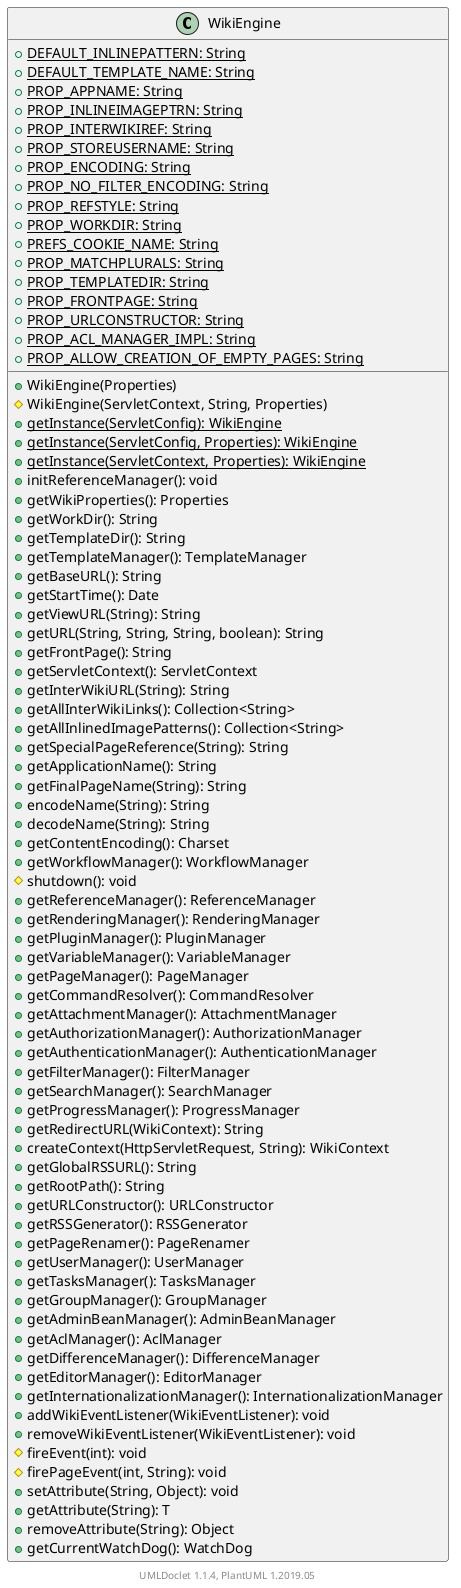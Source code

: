@startuml

    class WikiEngine [[WikiEngine.html]] {
        {static} +DEFAULT_INLINEPATTERN: String
        {static} +DEFAULT_TEMPLATE_NAME: String
        {static} +PROP_APPNAME: String
        {static} +PROP_INLINEIMAGEPTRN: String
        {static} +PROP_INTERWIKIREF: String
        {static} +PROP_STOREUSERNAME: String
        {static} +PROP_ENCODING: String
        {static} +PROP_NO_FILTER_ENCODING: String
        {static} +PROP_REFSTYLE: String
        {static} +PROP_WORKDIR: String
        {static} +PREFS_COOKIE_NAME: String
        {static} +PROP_MATCHPLURALS: String
        {static} +PROP_TEMPLATEDIR: String
        {static} +PROP_FRONTPAGE: String
        {static} +PROP_URLCONSTRUCTOR: String
        {static} +PROP_ACL_MANAGER_IMPL: String
        {static} +PROP_ALLOW_CREATION_OF_EMPTY_PAGES: String
        +WikiEngine(Properties)
        #WikiEngine(ServletContext, String, Properties)
        {static} +getInstance(ServletConfig): WikiEngine
        {static} +getInstance(ServletConfig, Properties): WikiEngine
        {static} +getInstance(ServletContext, Properties): WikiEngine
        +initReferenceManager(): void
        +getWikiProperties(): Properties
        +getWorkDir(): String
        +getTemplateDir(): String
        +getTemplateManager(): TemplateManager
        +getBaseURL(): String
        +getStartTime(): Date
        +getViewURL(String): String
        +getURL(String, String, String, boolean): String
        +getFrontPage(): String
        +getServletContext(): ServletContext
        +getInterWikiURL(String): String
        +getAllInterWikiLinks(): Collection<String>
        +getAllInlinedImagePatterns(): Collection<String>
        +getSpecialPageReference(String): String
        +getApplicationName(): String
        +getFinalPageName(String): String
        +encodeName(String): String
        +decodeName(String): String
        +getContentEncoding(): Charset
        +getWorkflowManager(): WorkflowManager
        #shutdown(): void
        +getReferenceManager(): ReferenceManager
        +getRenderingManager(): RenderingManager
        +getPluginManager(): PluginManager
        +getVariableManager(): VariableManager
        +getPageManager(): PageManager
        +getCommandResolver(): CommandResolver
        +getAttachmentManager(): AttachmentManager
        +getAuthorizationManager(): AuthorizationManager
        +getAuthenticationManager(): AuthenticationManager
        +getFilterManager(): FilterManager
        +getSearchManager(): SearchManager
        +getProgressManager(): ProgressManager
        +getRedirectURL(WikiContext): String
        +createContext(HttpServletRequest, String): WikiContext
        +getGlobalRSSURL(): String
        +getRootPath(): String
        +getURLConstructor(): URLConstructor
        +getRSSGenerator(): RSSGenerator
        +getPageRenamer(): PageRenamer
        +getUserManager(): UserManager
        +getTasksManager(): TasksManager
        +getGroupManager(): GroupManager
        +getAdminBeanManager(): AdminBeanManager
        +getAclManager(): AclManager
        +getDifferenceManager(): DifferenceManager
        +getEditorManager(): EditorManager
        +getInternationalizationManager(): InternationalizationManager
        +addWikiEventListener(WikiEventListener): void
        +removeWikiEventListener(WikiEventListener): void
        #fireEvent(int): void
        #firePageEvent(int, String): void
        +setAttribute(String, Object): void
        +getAttribute(String): T
        +removeAttribute(String): Object
        +getCurrentWatchDog(): WatchDog
    }


    center footer UMLDoclet 1.1.4, PlantUML 1.2019.05
@enduml
